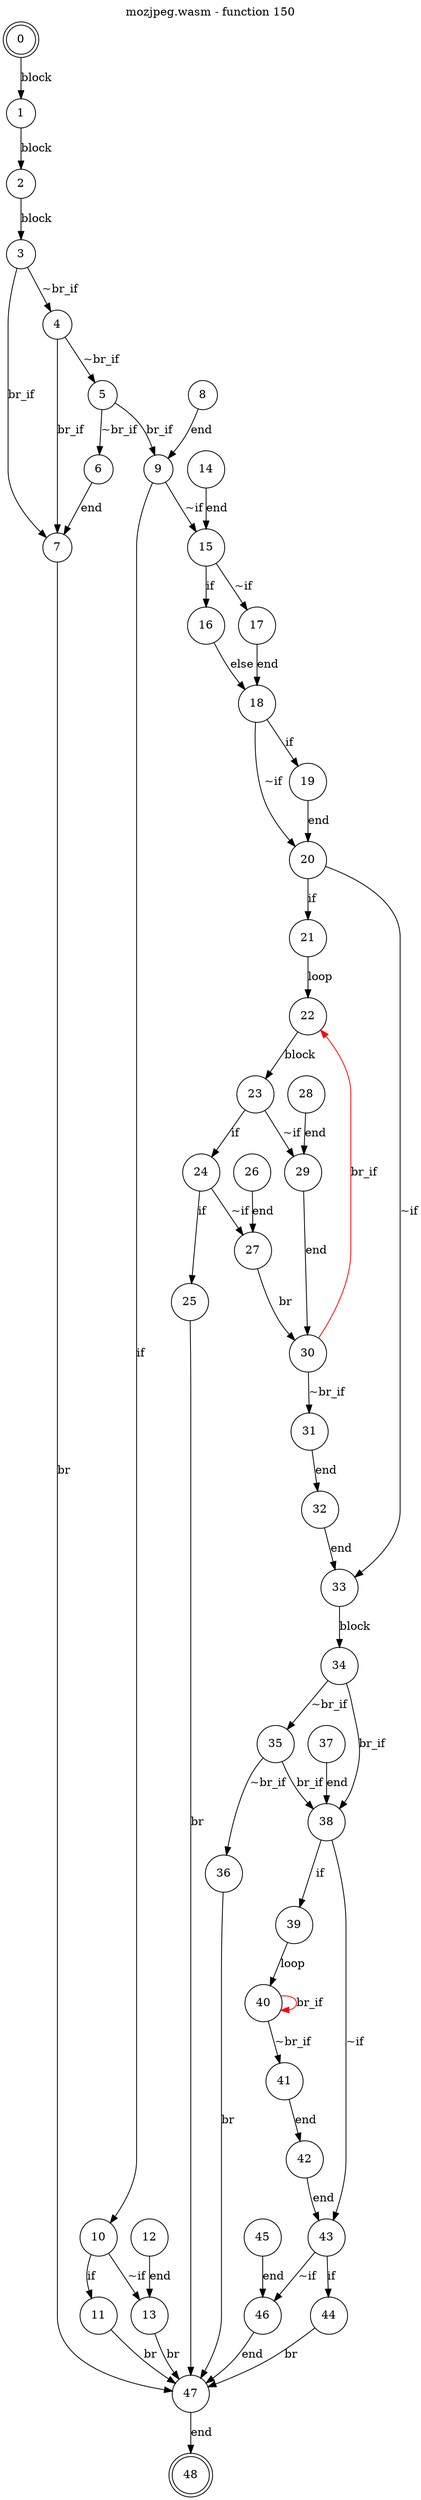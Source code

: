 digraph finite_state_machine {
    label = "mozjpeg.wasm - function 150"
    labelloc =  t
    labelfontsize = 16
    labelfontcolor = black
    labelfontname = "Helvetica"
    node [shape = doublecircle]; 0 48;
    node [shape = circle];
    0 -> 1[label = "block"];
    1 -> 2[label = "block"];
    2 -> 3[label = "block"];
    3 -> 4[label = "~br_if"];
    3 -> 7[label = "br_if"];
    4 -> 5[label = "~br_if"];
    4 -> 7[label = "br_if"];
    5 -> 6[label = "~br_if"];
    5 -> 9[label = "br_if"];
    6 -> 7[label = "end"];
    7 -> 47[label = "br"];
    8 -> 9[label = "end"];
    9 -> 10[label = "if"];
    9 -> 15[label = "~if"];
    10 -> 11[label = "if"];
    10 -> 13[label = "~if"];
    11 -> 47[label = "br"];
    12 -> 13[label = "end"];
    13 -> 47[label = "br"];
    14 -> 15[label = "end"];
    15 -> 16[label = "if"];
    15 -> 17[label = "~if"];
    16 -> 18[label = "else"];
    17 -> 18[label = "end"];
    18 -> 19[label = "if"];
    18 -> 20[label = "~if"];
    19 -> 20[label = "end"];
    20 -> 21[label = "if"];
    20 -> 33[label = "~if"];
    21 -> 22[label = "loop"];
    22 -> 23[label = "block"];
    23 -> 24[label = "if"];
    23 -> 29[label = "~if"];
    24 -> 25[label = "if"];
    24 -> 27[label = "~if"];
    25 -> 47[label = "br"];
    26 -> 27[label = "end"];
    27 -> 30[label = "br"];
    28 -> 29[label = "end"];
    29 -> 30[label = "end"];
    30 -> 31[label = "~br_if"];
    30 -> 22[color="red" label = "br_if"];
    31 -> 32[label = "end"];
    32 -> 33[label = "end"];
    33 -> 34[label = "block"];
    34 -> 35[label = "~br_if"];
    34 -> 38[label = "br_if"];
    35 -> 36[label = "~br_if"];
    35 -> 38[label = "br_if"];
    36 -> 47[label = "br"];
    37 -> 38[label = "end"];
    38 -> 39[label = "if"];
    38 -> 43[label = "~if"];
    39 -> 40[label = "loop"];
    40 -> 41[label = "~br_if"];
    40 -> 40[color="red" label = "br_if"];
    41 -> 42[label = "end"];
    42 -> 43[label = "end"];
    43 -> 44[label = "if"];
    43 -> 46[label = "~if"];
    44 -> 47[label = "br"];
    45 -> 46[label = "end"];
    46 -> 47[label = "end"];
    47 -> 48[label = "end"];
}
